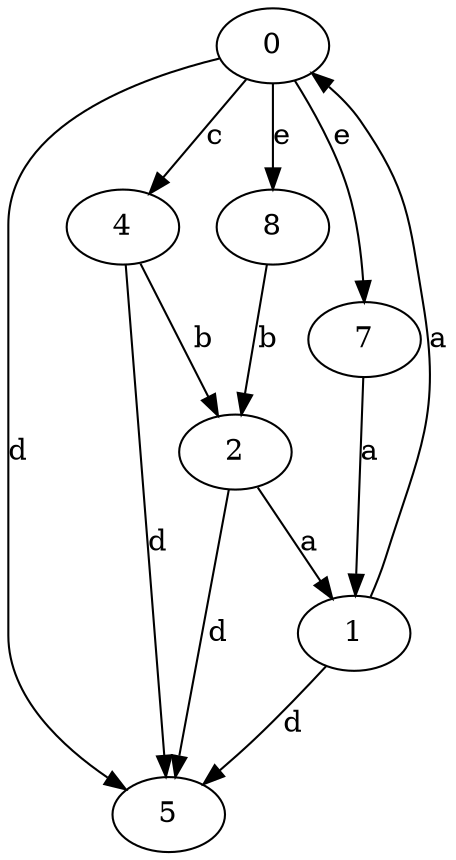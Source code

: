 strict digraph  {
0;
1;
2;
4;
5;
7;
8;
0 -> 4  [label=c];
0 -> 5  [label=d];
0 -> 7  [label=e];
0 -> 8  [label=e];
1 -> 0  [label=a];
1 -> 5  [label=d];
2 -> 1  [label=a];
2 -> 5  [label=d];
4 -> 2  [label=b];
4 -> 5  [label=d];
7 -> 1  [label=a];
8 -> 2  [label=b];
}
